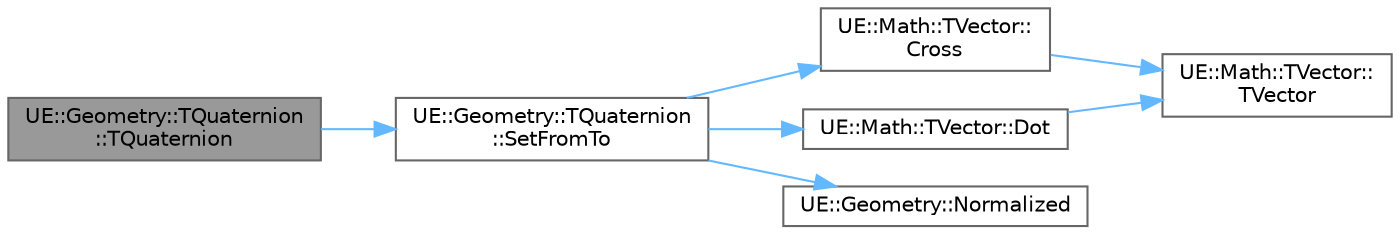 digraph "UE::Geometry::TQuaternion::TQuaternion"
{
 // INTERACTIVE_SVG=YES
 // LATEX_PDF_SIZE
  bgcolor="transparent";
  edge [fontname=Helvetica,fontsize=10,labelfontname=Helvetica,labelfontsize=10];
  node [fontname=Helvetica,fontsize=10,shape=box,height=0.2,width=0.4];
  rankdir="LR";
  Node1 [id="Node000001",label="UE::Geometry::TQuaternion\l::TQuaternion",height=0.2,width=0.4,color="gray40", fillcolor="grey60", style="filled", fontcolor="black",tooltip=" "];
  Node1 -> Node2 [id="edge1_Node000001_Node000002",color="steelblue1",style="solid",tooltip=" "];
  Node2 [id="Node000002",label="UE::Geometry::TQuaternion\l::SetFromTo",height=0.2,width=0.4,color="grey40", fillcolor="white", style="filled",URL="$d7/d55/structUE_1_1Geometry_1_1TQuaternion.html#aefb01ca92a27f7cb38c6ce0f533f5851",tooltip=" "];
  Node2 -> Node3 [id="edge2_Node000002_Node000003",color="steelblue1",style="solid",tooltip=" "];
  Node3 [id="Node000003",label="UE::Math::TVector::\lCross",height=0.2,width=0.4,color="grey40", fillcolor="white", style="filled",URL="$de/d77/structUE_1_1Math_1_1TVector.html#a57142a78e1cde739013f7d1f74444ff8",tooltip="Calculate cross product between this and another vector."];
  Node3 -> Node4 [id="edge3_Node000003_Node000004",color="steelblue1",style="solid",tooltip=" "];
  Node4 [id="Node000004",label="UE::Math::TVector::\lTVector",height=0.2,width=0.4,color="grey40", fillcolor="white", style="filled",URL="$de/d77/structUE_1_1Math_1_1TVector.html#a50071892cd411543cbbb3d9d35a6f277",tooltip="Default constructor (no initialization)."];
  Node2 -> Node5 [id="edge4_Node000002_Node000005",color="steelblue1",style="solid",tooltip=" "];
  Node5 [id="Node000005",label="UE::Math::TVector::Dot",height=0.2,width=0.4,color="grey40", fillcolor="white", style="filled",URL="$de/d77/structUE_1_1Math_1_1TVector.html#ab075a0794fafe258342a2a336529bbce",tooltip="Calculate the dot product between this and another vector."];
  Node5 -> Node4 [id="edge5_Node000005_Node000004",color="steelblue1",style="solid",tooltip=" "];
  Node2 -> Node6 [id="edge6_Node000002_Node000006",color="steelblue1",style="solid",tooltip=" "];
  Node6 [id="Node000006",label="UE::Geometry::Normalized",height=0.2,width=0.4,color="grey40", fillcolor="white", style="filled",URL="$d9/d39/namespaceUE_1_1Geometry.html#a0cc9dd8cf718e9bad44fd8d91f2b5634",tooltip=" "];
}
